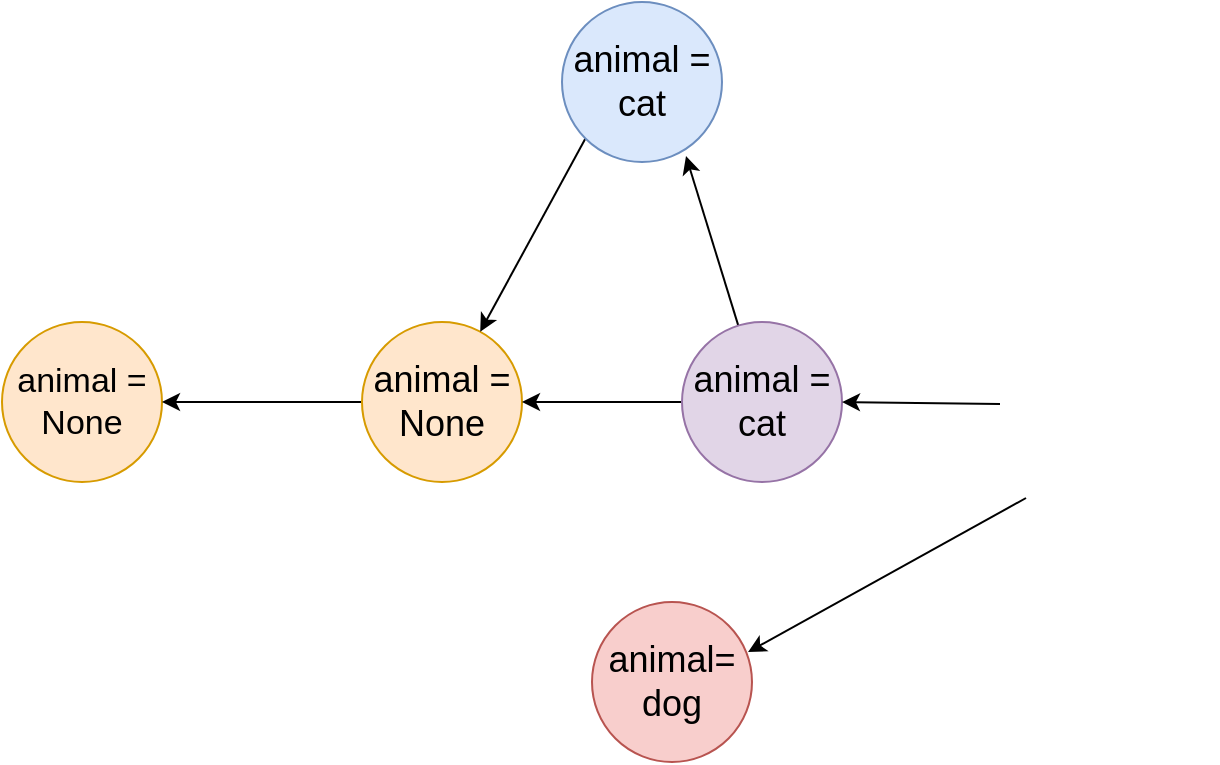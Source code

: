<mxfile version="20.0.1" type="device"><diagram id="utkm25YIArEWmyyJqclT" name="Page-1"><mxGraphModel dx="2066" dy="1155" grid="1" gridSize="10" guides="1" tooltips="1" connect="1" arrows="1" fold="1" page="1" pageScale="1" pageWidth="850" pageHeight="1100" math="0" shadow="0"><root><mxCell id="0"/><mxCell id="1" parent="0"/><mxCell id="_EQYoas5ohzGFl8SMtxy-1" value="&lt;font style=&quot;font-size: 17px;&quot;&gt;animal = None&lt;br&gt;&lt;/font&gt;" style="ellipse;whiteSpace=wrap;html=1;aspect=fixed;fillColor=#ffe6cc;strokeColor=#d79b00;" vertex="1" parent="1"><mxGeometry x="130" y="330" width="80" height="80" as="geometry"/></mxCell><mxCell id="_EQYoas5ohzGFl8SMtxy-17" style="edgeStyle=none;rounded=0;orthogonalLoop=1;jettySize=auto;html=1;exitX=0;exitY=0.5;exitDx=0;exitDy=0;fontSize=18;" edge="1" parent="1" source="_EQYoas5ohzGFl8SMtxy-2" target="_EQYoas5ohzGFl8SMtxy-1"><mxGeometry relative="1" as="geometry"/></mxCell><mxCell id="_EQYoas5ohzGFl8SMtxy-2" value="&lt;font style=&quot;font-size: 18px;&quot;&gt;animal = None&lt;br&gt;&lt;/font&gt;" style="ellipse;whiteSpace=wrap;html=1;aspect=fixed;fillColor=#ffe6cc;strokeColor=#d79b00;" vertex="1" parent="1"><mxGeometry x="310" y="330" width="80" height="80" as="geometry"/></mxCell><mxCell id="_EQYoas5ohzGFl8SMtxy-18" style="edgeStyle=none;rounded=0;orthogonalLoop=1;jettySize=auto;html=1;exitX=0;exitY=0.5;exitDx=0;exitDy=0;fontSize=18;" edge="1" parent="1" source="_EQYoas5ohzGFl8SMtxy-4" target="_EQYoas5ohzGFl8SMtxy-2"><mxGeometry relative="1" as="geometry"/></mxCell><mxCell id="_EQYoas5ohzGFl8SMtxy-20" style="edgeStyle=none;rounded=0;orthogonalLoop=1;jettySize=auto;html=1;entryX=0.775;entryY=0.963;entryDx=0;entryDy=0;entryPerimeter=0;fontSize=18;" edge="1" parent="1" source="_EQYoas5ohzGFl8SMtxy-4" target="_EQYoas5ohzGFl8SMtxy-6"><mxGeometry relative="1" as="geometry"/></mxCell><mxCell id="_EQYoas5ohzGFl8SMtxy-4" value="&lt;font style=&quot;font-size: 18px;&quot;&gt;animal = cat&lt;br&gt;&lt;/font&gt;" style="ellipse;whiteSpace=wrap;html=1;aspect=fixed;fillColor=#e1d5e7;strokeColor=#9673a6;" vertex="1" parent="1"><mxGeometry x="470" y="330" width="80" height="80" as="geometry"/></mxCell><mxCell id="_EQYoas5ohzGFl8SMtxy-19" style="edgeStyle=none;rounded=0;orthogonalLoop=1;jettySize=auto;html=1;exitX=0;exitY=1;exitDx=0;exitDy=0;fontSize=18;" edge="1" parent="1" source="_EQYoas5ohzGFl8SMtxy-6" target="_EQYoas5ohzGFl8SMtxy-2"><mxGeometry relative="1" as="geometry"/></mxCell><mxCell id="_EQYoas5ohzGFl8SMtxy-6" value="&lt;font style=&quot;font-size: 18px;&quot;&gt;animal = cat&lt;br&gt;&lt;/font&gt;" style="ellipse;whiteSpace=wrap;html=1;aspect=fixed;fillColor=#dae8fc;strokeColor=#6c8ebf;" vertex="1" parent="1"><mxGeometry x="410" y="170" width="80" height="80" as="geometry"/></mxCell><mxCell id="_EQYoas5ohzGFl8SMtxy-9" value="&lt;div&gt;animal=&lt;/div&gt;&lt;div&gt;dog&lt;/div&gt;" style="ellipse;whiteSpace=wrap;html=1;aspect=fixed;fillColor=#f8cecc;strokeColor=#b85450;fontSize=18;" vertex="1" parent="1"><mxGeometry x="425" y="470" width="80" height="80" as="geometry"/></mxCell><mxCell id="_EQYoas5ohzGFl8SMtxy-23" style="edgeStyle=none;rounded=0;orthogonalLoop=1;jettySize=auto;html=1;exitX=0.25;exitY=1;exitDx=0;exitDy=0;entryX=0.975;entryY=0.313;entryDx=0;entryDy=0;entryPerimeter=0;fontSize=18;" edge="1" parent="1" source="_EQYoas5ohzGFl8SMtxy-16" target="_EQYoas5ohzGFl8SMtxy-9"><mxGeometry relative="1" as="geometry"/></mxCell><mxCell id="_EQYoas5ohzGFl8SMtxy-16" value="" style="shape=image;html=1;verticalAlign=top;verticalLabelPosition=bottom;labelBackgroundColor=#ffffff;imageAspect=0;aspect=fixed;image=https://cdn2.iconfinder.com/data/icons/nasty/60/apocolypse_nuclear_explosion_atomic_bomb-128.png;dashed=1;fontSize=18;" vertex="1" parent="1"><mxGeometry x="610" y="290" width="128" height="128" as="geometry"/></mxCell><mxCell id="_EQYoas5ohzGFl8SMtxy-22" value="" style="endArrow=classic;html=1;rounded=0;fontSize=18;entryX=1;entryY=0.5;entryDx=0;entryDy=0;" edge="1" parent="1" target="_EQYoas5ohzGFl8SMtxy-4"><mxGeometry width="50" height="50" relative="1" as="geometry"><mxPoint x="629" y="371" as="sourcePoint"/><mxPoint x="490" y="590" as="targetPoint"/></mxGeometry></mxCell></root></mxGraphModel></diagram></mxfile>